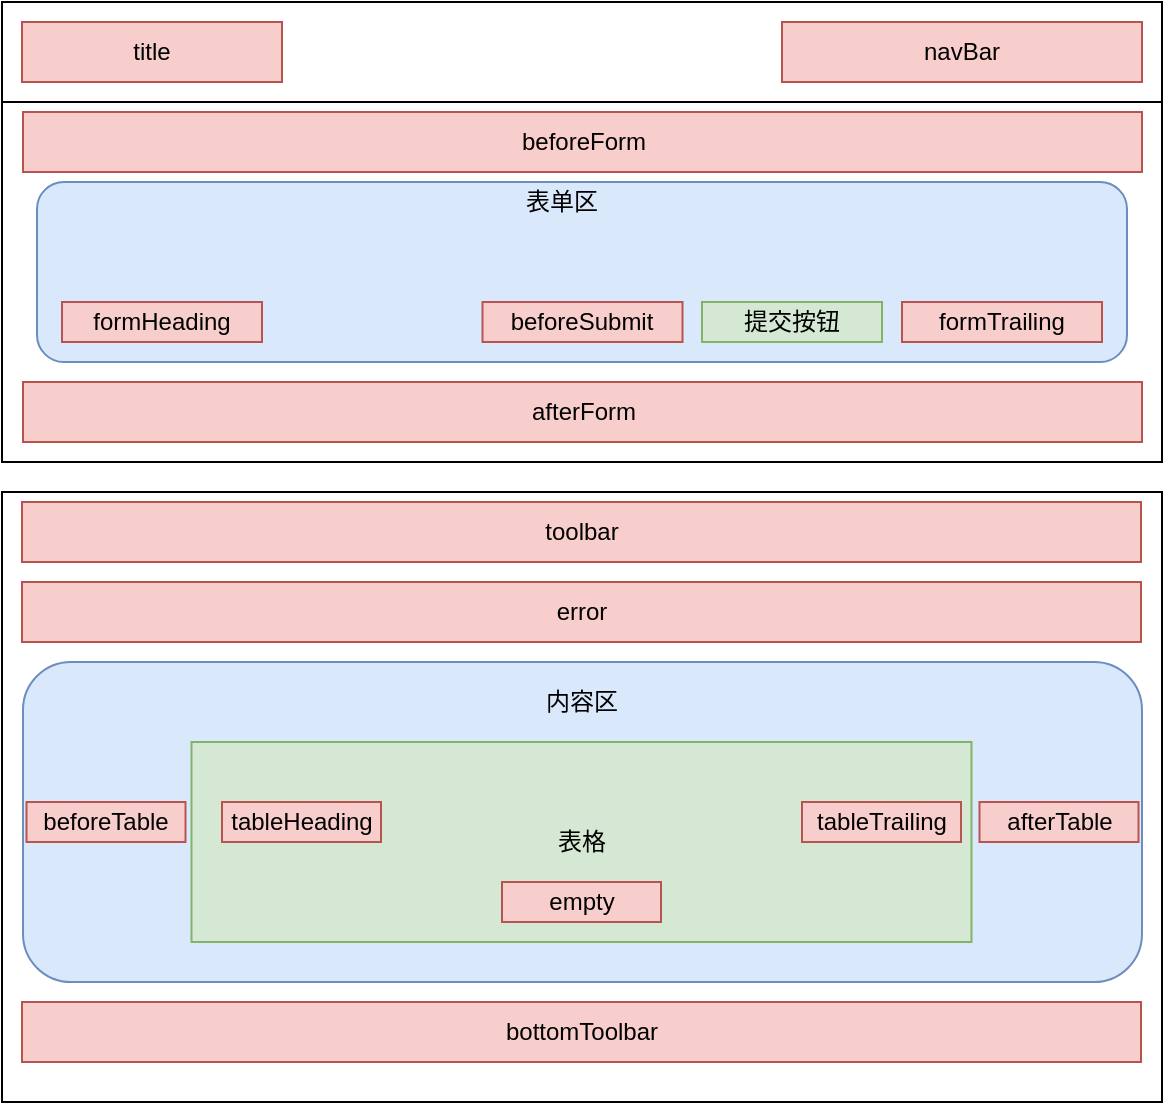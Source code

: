 <mxfile version="15.0.6" type="device"><diagram id="0jxEi972WOC7-nxpuQWF" name="slots"><mxGraphModel dx="786" dy="521" grid="0" gridSize="10" guides="1" tooltips="1" connect="1" arrows="1" fold="1" page="0" pageScale="1" pageWidth="827" pageHeight="1169" math="0" shadow="0"><root><mxCell id="0"/><mxCell id="1" parent="0"/><mxCell id="CgaV8_ht_X0r8ZSfRxU4-1" value="" style="rounded=0;whiteSpace=wrap;html=1;" vertex="1" parent="1"><mxGeometry x="80" y="110" width="580" height="230" as="geometry"/></mxCell><mxCell id="CgaV8_ht_X0r8ZSfRxU4-2" value="" style="rounded=0;whiteSpace=wrap;html=1;" vertex="1" parent="1"><mxGeometry x="80" y="110" width="580" height="50" as="geometry"/></mxCell><mxCell id="CgaV8_ht_X0r8ZSfRxU4-3" value="title" style="rounded=0;whiteSpace=wrap;html=1;fillColor=#f8cecc;strokeColor=#b85450;" vertex="1" parent="1"><mxGeometry x="90" y="120" width="130" height="30" as="geometry"/></mxCell><mxCell id="CgaV8_ht_X0r8ZSfRxU4-4" value="navBar" style="rounded=0;whiteSpace=wrap;html=1;fillColor=#f8cecc;strokeColor=#b85450;" vertex="1" parent="1"><mxGeometry x="470" y="120" width="180" height="30" as="geometry"/></mxCell><mxCell id="CgaV8_ht_X0r8ZSfRxU4-5" value="" style="rounded=1;whiteSpace=wrap;html=1;fillColor=#dae8fc;strokeColor=#6c8ebf;" vertex="1" parent="1"><mxGeometry x="97.5" y="200" width="545" height="90" as="geometry"/></mxCell><mxCell id="CgaV8_ht_X0r8ZSfRxU4-6" value="beforeForm" style="rounded=0;whiteSpace=wrap;html=1;fillColor=#f8cecc;strokeColor=#b85450;" vertex="1" parent="1"><mxGeometry x="90.5" y="165" width="559.5" height="30" as="geometry"/></mxCell><mxCell id="CgaV8_ht_X0r8ZSfRxU4-7" value="afterForm" style="rounded=0;whiteSpace=wrap;html=1;fillColor=#f8cecc;strokeColor=#b85450;" vertex="1" parent="1"><mxGeometry x="90.5" y="300" width="559.5" height="30" as="geometry"/></mxCell><mxCell id="CgaV8_ht_X0r8ZSfRxU4-8" value="formHeading" style="rounded=0;whiteSpace=wrap;html=1;fillColor=#f8cecc;strokeColor=#b85450;" vertex="1" parent="1"><mxGeometry x="110" y="260" width="100" height="20" as="geometry"/></mxCell><mxCell id="CgaV8_ht_X0r8ZSfRxU4-9" value="formTrailing" style="rounded=0;whiteSpace=wrap;html=1;fillColor=#f8cecc;strokeColor=#b85450;" vertex="1" parent="1"><mxGeometry x="530" y="260" width="100" height="20" as="geometry"/></mxCell><mxCell id="CgaV8_ht_X0r8ZSfRxU4-10" value="提交按钮" style="rounded=0;whiteSpace=wrap;html=1;fillColor=#d5e8d4;strokeColor=#82b366;" vertex="1" parent="1"><mxGeometry x="430" y="260" width="90" height="20" as="geometry"/></mxCell><mxCell id="CgaV8_ht_X0r8ZSfRxU4-11" value="beforeSubmit" style="rounded=0;whiteSpace=wrap;html=1;fillColor=#f8cecc;strokeColor=#b85450;" vertex="1" parent="1"><mxGeometry x="320.25" y="260" width="100" height="20" as="geometry"/></mxCell><mxCell id="CgaV8_ht_X0r8ZSfRxU4-12" value="" style="rounded=0;whiteSpace=wrap;html=1;" vertex="1" parent="1"><mxGeometry x="80" y="355" width="580" height="305" as="geometry"/></mxCell><mxCell id="CgaV8_ht_X0r8ZSfRxU4-13" value="toolbar" style="rounded=0;whiteSpace=wrap;html=1;fillColor=#f8cecc;strokeColor=#b85450;" vertex="1" parent="1"><mxGeometry x="90" y="360" width="559.5" height="30" as="geometry"/></mxCell><mxCell id="CgaV8_ht_X0r8ZSfRxU4-14" value="error" style="rounded=0;whiteSpace=wrap;html=1;fillColor=#f8cecc;strokeColor=#b85450;" vertex="1" parent="1"><mxGeometry x="90" y="400" width="559.5" height="30" as="geometry"/></mxCell><mxCell id="CgaV8_ht_X0r8ZSfRxU4-15" value="" style="rounded=1;whiteSpace=wrap;html=1;fillColor=#dae8fc;strokeColor=#6c8ebf;" vertex="1" parent="1"><mxGeometry x="90.5" y="440" width="559.5" height="160" as="geometry"/></mxCell><mxCell id="CgaV8_ht_X0r8ZSfRxU4-16" value="表格" style="rounded=0;whiteSpace=wrap;html=1;fillColor=#d5e8d4;strokeColor=#82b366;" vertex="1" parent="1"><mxGeometry x="174.75" y="480" width="390" height="100" as="geometry"/></mxCell><mxCell id="CgaV8_ht_X0r8ZSfRxU4-17" value="内容区" style="text;html=1;strokeColor=none;fillColor=none;align=center;verticalAlign=middle;whiteSpace=wrap;rounded=0;" vertex="1" parent="1"><mxGeometry x="350.25" y="450" width="40" height="20" as="geometry"/></mxCell><mxCell id="CgaV8_ht_X0r8ZSfRxU4-18" value="表单区" style="text;html=1;strokeColor=none;fillColor=none;align=center;verticalAlign=middle;whiteSpace=wrap;rounded=0;" vertex="1" parent="1"><mxGeometry x="340" y="200" width="40" height="20" as="geometry"/></mxCell><mxCell id="CgaV8_ht_X0r8ZSfRxU4-19" value="beforeTable" style="rounded=0;whiteSpace=wrap;html=1;fillColor=#f8cecc;strokeColor=#b85450;" vertex="1" parent="1"><mxGeometry x="92.25" y="510" width="79.5" height="20" as="geometry"/></mxCell><mxCell id="CgaV8_ht_X0r8ZSfRxU4-20" value="afterTable" style="rounded=0;whiteSpace=wrap;html=1;fillColor=#f8cecc;strokeColor=#b85450;" vertex="1" parent="1"><mxGeometry x="568.75" y="510" width="79.5" height="20" as="geometry"/></mxCell><mxCell id="CgaV8_ht_X0r8ZSfRxU4-23" value="tableHeading" style="rounded=0;whiteSpace=wrap;html=1;fillColor=#f8cecc;strokeColor=#b85450;" vertex="1" parent="1"><mxGeometry x="190" y="510" width="79.5" height="20" as="geometry"/></mxCell><mxCell id="CgaV8_ht_X0r8ZSfRxU4-24" value="tableTrailing" style="rounded=0;whiteSpace=wrap;html=1;fillColor=#f8cecc;strokeColor=#b85450;" vertex="1" parent="1"><mxGeometry x="480" y="510" width="79.5" height="20" as="geometry"/></mxCell><mxCell id="CgaV8_ht_X0r8ZSfRxU4-25" value="empty" style="rounded=0;whiteSpace=wrap;html=1;fillColor=#f8cecc;strokeColor=#b85450;" vertex="1" parent="1"><mxGeometry x="330" y="550" width="79.5" height="20" as="geometry"/></mxCell><mxCell id="CgaV8_ht_X0r8ZSfRxU4-26" value="bottomToolbar" style="rounded=0;whiteSpace=wrap;html=1;fillColor=#f8cecc;strokeColor=#b85450;" vertex="1" parent="1"><mxGeometry x="90" y="610" width="559.5" height="30" as="geometry"/></mxCell></root></mxGraphModel></diagram></mxfile>